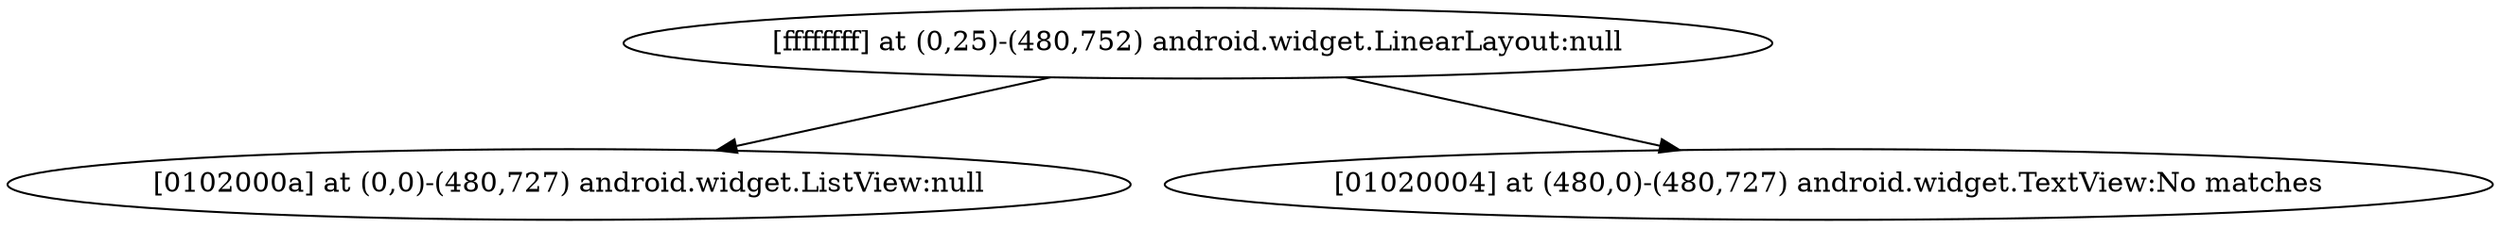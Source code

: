 strict digraph G {
  1 [ label="[ffffffff] at (0,25)-(480,752) android.widget.LinearLayout:null" ];
  2 [ label="[0102000a] at (0,0)-(480,727) android.widget.ListView:null" ];
  3 [ label="[01020004] at (480,0)-(480,727) android.widget.TextView:No matches" ];
  1 -> 2;
  1 -> 3;
}
